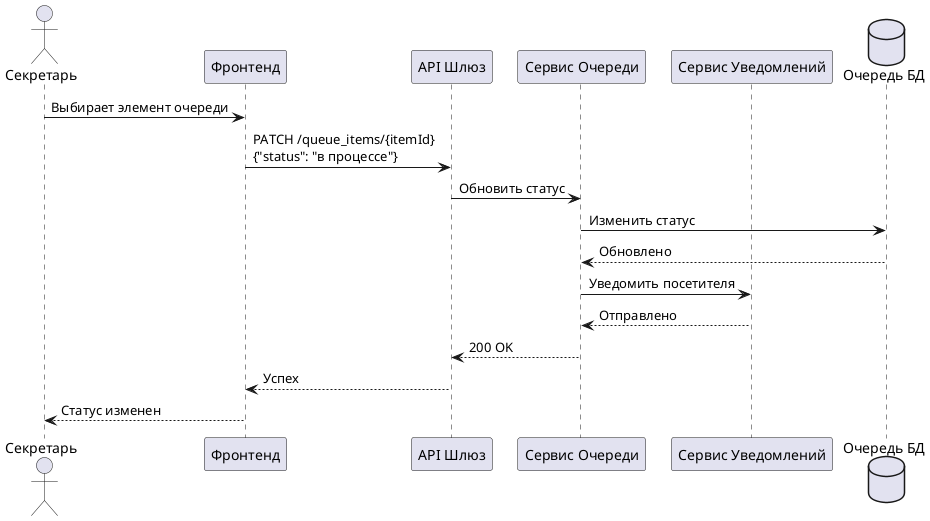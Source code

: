 @startuml ChangeQueueItemStatus 
actor Секретарь
participant "Фронтенд" as FE
participant "API Шлюз" as API
participant "Сервис Очереди" as Queue
participant "Сервис Уведомлений" as Notify
database "Очередь БД" as QDB

Секретарь -> FE: Выбирает элемент очереди
FE -> API: PATCH /queue_items/{itemId}\n{"status": "в процессе"}
API -> Queue: Обновить статус
Queue -> QDB: Изменить статус
QDB --> Queue: Обновлено
Queue -> Notify: Уведомить посетителя
Notify --> Queue: Отправлено
Queue --> API: 200 OK
API --> FE: Успех
FE --> Секретарь: Статус изменен
@enduml